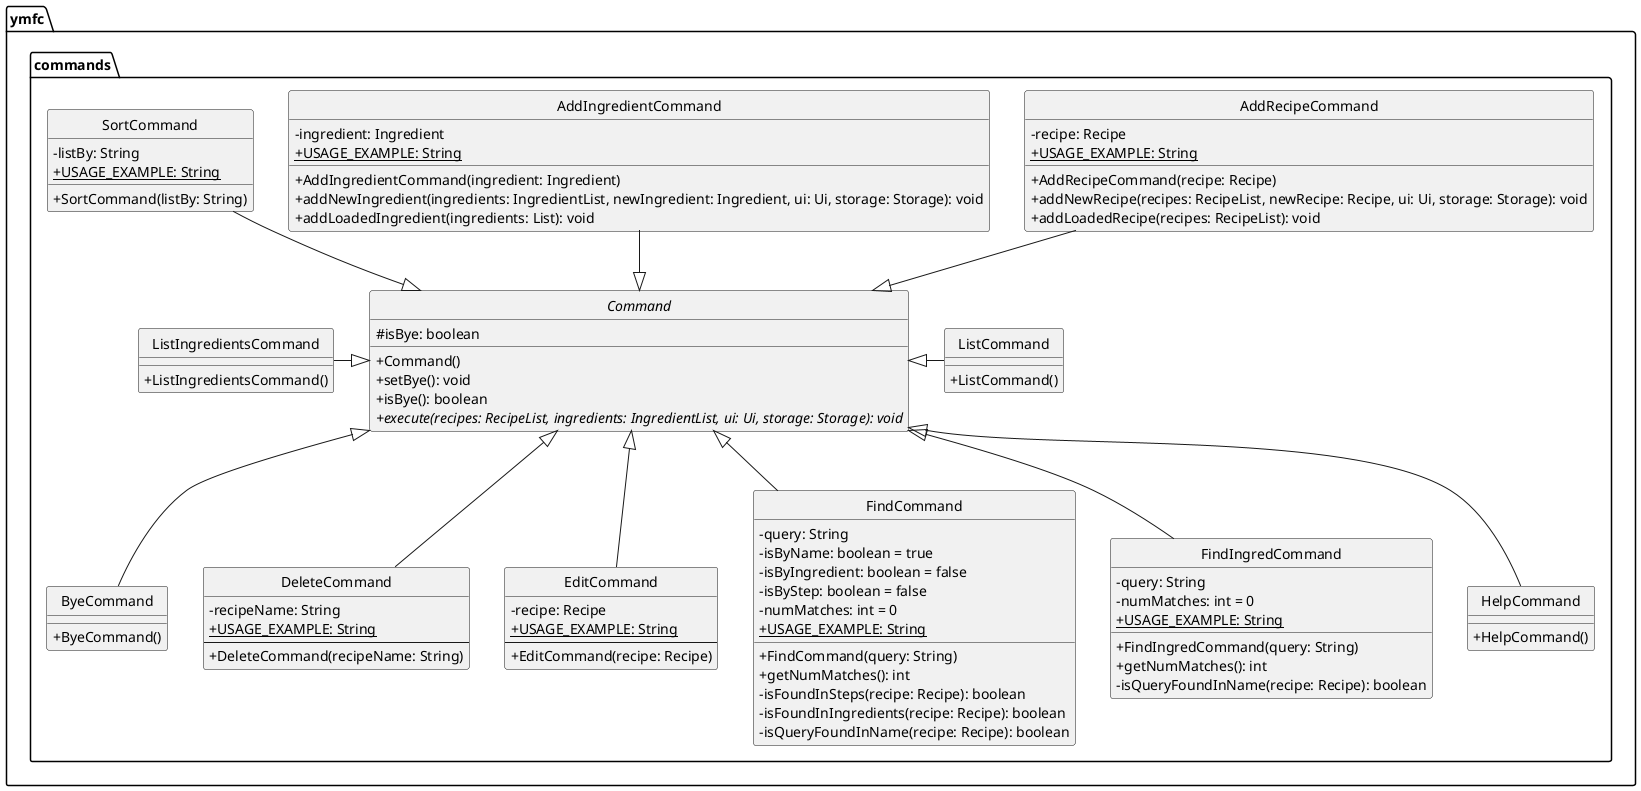 @startuml
skinparam classAttributeIconSize 0

package "ymfc.commands" {

    abstract class Command {
        # isBye: boolean
        __
        + Command()
        + setBye(): void
        + isBye(): boolean
        + {abstract} execute(recipes: RecipeList, ingredients: IngredientList, ui: Ui, storage: Storage): void
    }
    hide Command circle

    class AddRecipeCommand {
        - recipe: Recipe
        + {static} USAGE_EXAMPLE: String
        __
        + AddRecipeCommand(recipe: Recipe)
        + addNewRecipe(recipes: RecipeList, newRecipe: Recipe, ui: Ui, storage: Storage): void
        + addLoadedRecipe(recipes: RecipeList): void
    }
    hide AddRecipeCommand circle

    class AddIngredientCommand {
        - ingredient: Ingredient
        + {static} USAGE_EXAMPLE: String
        __
        + AddIngredientCommand(ingredient: Ingredient)
        + addNewIngredient(ingredients: IngredientList, newIngredient: Ingredient, ui: Ui, storage: Storage): void
        + addLoadedIngredient(ingredients: List): void
    }
    hide AddIngredientCommand circle

    class ByeCommand {
        __
        + ByeCommand()
    }
    hide ByeCommand circle

    class DeleteCommand {
        - recipeName: String
        + {static} USAGE_EXAMPLE: String
        --
        + DeleteCommand(recipeName: String)
    }
    hide DeleteCommand circle

    class EditCommand {
        - recipe: Recipe
        + {static} USAGE_EXAMPLE: String
        --
        + EditCommand(recipe: Recipe)
    }
    hide EditCommand circle

    class FindCommand {
        - query: String
        - isByName: boolean = true
        - isByIngredient: boolean = false
        - isByStep: boolean = false
        - numMatches: int = 0
        + {static} USAGE_EXAMPLE: String
        __
        + FindCommand(query: String)
        + getNumMatches(): int
        - isFoundInSteps(recipe: Recipe): boolean
        - isFoundInIngredients(recipe: Recipe): boolean
        - isQueryFoundInName(recipe: Recipe): boolean
    }
    hide FindCommand circle

    class FindIngredCommand {
        - query: String
        - numMatches: int = 0
        + {static} USAGE_EXAMPLE: String
        __
        + FindIngredCommand(query: String)
        + getNumMatches(): int
        - isQueryFoundInName(recipe: Recipe): boolean
    }
    hide FindIngredCommand circle

    class HelpCommand {
        __
        + HelpCommand()
    }
    hide HelpCommand circle

    class ListCommand {
        __
        + ListCommand()
    }
    hide ListCommand circle

    class ListIngredientsCommand {
        __
        + ListIngredientsCommand()
    }
    hide ListIngredientsCommand circle

    class SortCommand {
        - listBy: String
        + {static} USAGE_EXAMPLE: String
        __
        + SortCommand(listBy: String)
    }
    hide SortCommand circle

    AddRecipeCommand --d|> Command
    AddIngredientCommand --d|> Command
    ByeCommand --u|> Command
    DeleteCommand --u|> Command
    EditCommand --u|> Command
    FindCommand --u|> Command
    FindIngredCommand --u|> Command
    HelpCommand --u|> Command
    ListCommand --l|> Command
    ListIngredientsCommand --r|> Command
    SortCommand --d|> Command

}

@enduml